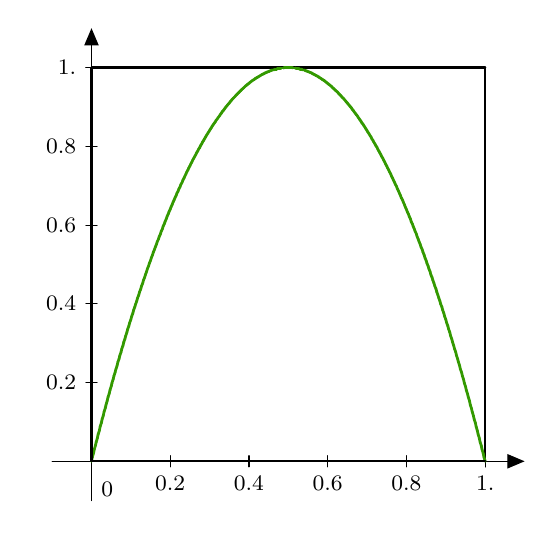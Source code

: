 \definecolor{ttzzqq}{rgb}{0.2,0.6,0.}
\begin{tikzpicture}[line cap=round,line join=round,>=triangle 45,x=5.0cm,y=5.0cm]
\draw[->,color=black] (-0.1,0.) -- (1.1,0.);
\foreach \x in {,0.2,0.4,0.6,0.8,1.}
\draw[shift={(\x,0)},color=black] (0pt,2pt) -- (0pt,-2pt) node[below] {\footnotesize $\x$};
\draw[->,color=black] (0.,-0.1) -- (0.,1.1);
\foreach \y in {,0.2,0.4,0.6,0.8,1.}
\draw[shift={(0,\y)},color=black] (2pt,0pt) -- (-2pt,0pt) node[left] {\footnotesize $\y$};
\draw[color=black] (0pt,-10pt) node[right] {\footnotesize $0$};
\clip(-0.1,-0.1) rectangle (1.1,1.1);
\draw [line width=0.8pt] (0.,1.)-- (1.,1.);
\draw [line width=0.8pt] (1.,1.)-- (1.,0.);
\draw[line width=1pt,color=ttzzqq] (8.0E-7,0.0) -- (0.0,0.0);
\draw[line width=1pt,color=ttzzqq] (0.0,0.0) -- (0.002,0.01);
\draw[line width=1pt,color=ttzzqq] (0.002,0.01) -- (0.005,0.02);
\draw[line width=1pt,color=ttzzqq] (0.005,0.02) -- (0.007,0.03);
\draw[line width=1pt,color=ttzzqq] (0.007,0.03) -- (0.01,0.04);
\draw[line width=1pt,color=ttzzqq] (0.01,0.04) -- (0.012,0.049);
\draw[line width=1pt,color=ttzzqq] (0.012,0.049) -- (0.015,0.059);
\draw[line width=1pt,color=ttzzqq] (0.015,0.059) -- (0.017,0.069);
\draw[line width=1pt,color=ttzzqq] (0.017,0.069) -- (0.02,0.078);
\draw[line width=1pt,color=ttzzqq] (0.02,0.078) -- (0.022,0.088);
\draw[line width=1pt,color=ttzzqq] (0.022,0.088) -- (0.025,0.097);
\draw[line width=1pt,color=ttzzqq] (0.025,0.097) -- (0.027,0.107);
\draw[line width=1pt,color=ttzzqq] (0.027,0.107) -- (0.03,0.116);
\draw[line width=1pt,color=ttzzqq] (0.03,0.116) -- (0.032,0.126);
\draw[line width=1pt,color=ttzzqq] (0.032,0.126) -- (0.035,0.135);
\draw[line width=1pt,color=ttzzqq] (0.035,0.135) -- (0.037,0.144);
\draw[line width=1pt,color=ttzzqq] (0.037,0.144) -- (0.04,0.154);
\draw[line width=1pt,color=ttzzqq] (0.04,0.154) -- (0.042,0.163);
\draw[line width=1pt,color=ttzzqq] (0.042,0.163) -- (0.045,0.172);
\draw[line width=1pt,color=ttzzqq] (0.045,0.172) -- (0.047,0.181);
\draw[line width=1pt,color=ttzzqq] (0.047,0.181) -- (0.05,0.19);
\draw[line width=1pt,color=ttzzqq] (0.05,0.19) -- (0.052,0.199);
\draw[line width=1pt,color=ttzzqq] (0.052,0.199) -- (0.055,0.208);
\draw[line width=1pt,color=ttzzqq] (0.055,0.208) -- (0.057,0.217);
\draw[line width=1pt,color=ttzzqq] (0.057,0.217) -- (0.06,0.226);
\draw[line width=1pt,color=ttzzqq] (0.06,0.226) -- (0.062,0.234);
\draw[line width=1pt,color=ttzzqq] (0.062,0.234) -- (0.065,0.243);
\draw[line width=1pt,color=ttzzqq] (0.065,0.243) -- (0.067,0.252);
\draw[line width=1pt,color=ttzzqq] (0.067,0.252) -- (0.07,0.26);
\draw[line width=1pt,color=ttzzqq] (0.07,0.26) -- (0.072,0.269);
\draw[line width=1pt,color=ttzzqq] (0.072,0.269) -- (0.075,0.277);
\draw[line width=1pt,color=ttzzqq] (0.075,0.277) -- (0.077,0.286);
\draw[line width=1pt,color=ttzzqq] (0.077,0.286) -- (0.08,0.294);
\draw[line width=1pt,color=ttzzqq] (0.08,0.294) -- (0.082,0.303);
\draw[line width=1pt,color=ttzzqq] (0.082,0.303) -- (0.085,0.311);
\draw[line width=1pt,color=ttzzqq] (0.085,0.311) -- (0.087,0.319);
\draw[line width=1pt,color=ttzzqq] (0.087,0.319) -- (0.09,0.328);
\draw[line width=1pt,color=ttzzqq] (0.09,0.328) -- (0.092,0.336);
\draw[line width=1pt,color=ttzzqq] (0.092,0.336) -- (0.095,0.344);
\draw[line width=1pt,color=ttzzqq] (0.095,0.344) -- (0.097,0.352);
\draw[line width=1pt,color=ttzzqq] (0.097,0.352) -- (0.1,0.36);
\draw[line width=1pt,color=ttzzqq] (0.1,0.36) -- (0.102,0.368);
\draw[line width=1pt,color=ttzzqq] (0.102,0.368) -- (0.105,0.376);
\draw[line width=1pt,color=ttzzqq] (0.105,0.376) -- (0.107,0.384);
\draw[line width=1pt,color=ttzzqq] (0.107,0.384) -- (0.11,0.392);
\draw[line width=1pt,color=ttzzqq] (0.11,0.392) -- (0.112,0.399);
\draw[line width=1pt,color=ttzzqq] (0.112,0.399) -- (0.115,0.407);
\draw[line width=1pt,color=ttzzqq] (0.115,0.407) -- (0.117,0.415);
\draw[line width=1pt,color=ttzzqq] (0.117,0.415) -- (0.12,0.422);
\draw[line width=1pt,color=ttzzqq] (0.12,0.422) -- (0.122,0.43);
\draw[line width=1pt,color=ttzzqq] (0.122,0.43) -- (0.125,0.437);
\draw[line width=1pt,color=ttzzqq] (0.125,0.437) -- (0.127,0.445);
\draw[line width=1pt,color=ttzzqq] (0.127,0.445) -- (0.13,0.452);
\draw[line width=1pt,color=ttzzqq] (0.13,0.452) -- (0.132,0.46);
\draw[line width=1pt,color=ttzzqq] (0.132,0.46) -- (0.135,0.467);
\draw[line width=1pt,color=ttzzqq] (0.135,0.467) -- (0.137,0.474);
\draw[line width=1pt,color=ttzzqq] (0.137,0.474) -- (0.14,0.482);
\draw[line width=1pt,color=ttzzqq] (0.14,0.482) -- (0.142,0.489);
\draw[line width=1pt,color=ttzzqq] (0.142,0.489) -- (0.145,0.496);
\draw[line width=1pt,color=ttzzqq] (0.145,0.496) -- (0.147,0.503);
\draw[line width=1pt,color=ttzzqq] (0.147,0.503) -- (0.15,0.51);
\draw[line width=1pt,color=ttzzqq] (0.15,0.51) -- (0.152,0.517);
\draw[line width=1pt,color=ttzzqq] (0.152,0.517) -- (0.155,0.524);
\draw[line width=1pt,color=ttzzqq] (0.155,0.524) -- (0.157,0.531);
\draw[line width=1pt,color=ttzzqq] (0.157,0.531) -- (0.16,0.538);
\draw[line width=1pt,color=ttzzqq] (0.16,0.538) -- (0.162,0.544);
\draw[line width=1pt,color=ttzzqq] (0.162,0.544) -- (0.165,0.551);
\draw[line width=1pt,color=ttzzqq] (0.165,0.551) -- (0.167,0.558);
\draw[line width=1pt,color=ttzzqq] (0.167,0.558) -- (0.17,0.564);
\draw[line width=1pt,color=ttzzqq] (0.17,0.564) -- (0.172,0.571);
\draw[line width=1pt,color=ttzzqq] (0.172,0.571) -- (0.175,0.577);
\draw[line width=1pt,color=ttzzqq] (0.175,0.577) -- (0.177,0.584);
\draw[line width=1pt,color=ttzzqq] (0.177,0.584) -- (0.18,0.59);
\draw[line width=1pt,color=ttzzqq] (0.18,0.59) -- (0.182,0.597);
\draw[line width=1pt,color=ttzzqq] (0.182,0.597) -- (0.185,0.603);
\draw[line width=1pt,color=ttzzqq] (0.185,0.603) -- (0.187,0.609);
\draw[line width=1pt,color=ttzzqq] (0.187,0.609) -- (0.19,0.616);
\draw[line width=1pt,color=ttzzqq] (0.19,0.616) -- (0.192,0.622);
\draw[line width=1pt,color=ttzzqq] (0.192,0.622) -- (0.195,0.628);
\draw[line width=1pt,color=ttzzqq] (0.195,0.628) -- (0.197,0.634);
\draw[line width=1pt,color=ttzzqq] (0.197,0.634) -- (0.2,0.64);
\draw[line width=1pt,color=ttzzqq] (0.2,0.64) -- (0.202,0.646);
\draw[line width=1pt,color=ttzzqq] (0.202,0.646) -- (0.205,0.652);
\draw[line width=1pt,color=ttzzqq] (0.205,0.652) -- (0.207,0.658);
\draw[line width=1pt,color=ttzzqq] (0.207,0.658) -- (0.21,0.664);
\draw[line width=1pt,color=ttzzqq] (0.21,0.664) -- (0.212,0.669);
\draw[line width=1pt,color=ttzzqq] (0.212,0.669) -- (0.215,0.675);
\draw[line width=1pt,color=ttzzqq] (0.215,0.675) -- (0.217,0.681);
\draw[line width=1pt,color=ttzzqq] (0.217,0.681) -- (0.22,0.686);
\draw[line width=1pt,color=ttzzqq] (0.22,0.686) -- (0.222,0.692);
\draw[line width=1pt,color=ttzzqq] (0.222,0.692) -- (0.225,0.697);
\draw[line width=1pt,color=ttzzqq] (0.225,0.697) -- (0.227,0.703);
\draw[line width=1pt,color=ttzzqq] (0.227,0.703) -- (0.23,0.708);
\draw[line width=1pt,color=ttzzqq] (0.23,0.708) -- (0.232,0.714);
\draw[line width=1pt,color=ttzzqq] (0.232,0.714) -- (0.235,0.719);
\draw[line width=1pt,color=ttzzqq] (0.235,0.719) -- (0.237,0.724);
\draw[line width=1pt,color=ttzzqq] (0.237,0.724) -- (0.24,0.73);
\draw[line width=1pt,color=ttzzqq] (0.24,0.73) -- (0.242,0.735);
\draw[line width=1pt,color=ttzzqq] (0.242,0.735) -- (0.245,0.74);
\draw[line width=1pt,color=ttzzqq] (0.245,0.74) -- (0.247,0.745);
\draw[line width=1pt,color=ttzzqq] (0.247,0.745) -- (0.25,0.75);
\draw[line width=1pt,color=ttzzqq] (0.25,0.75) -- (0.252,0.755);
\draw[line width=1pt,color=ttzzqq] (0.252,0.755) -- (0.255,0.76);
\draw[line width=1pt,color=ttzzqq] (0.255,0.76) -- (0.257,0.765);
\draw[line width=1pt,color=ttzzqq] (0.257,0.765) -- (0.26,0.77);
\draw[line width=1pt,color=ttzzqq] (0.26,0.77) -- (0.262,0.774);
\draw[line width=1pt,color=ttzzqq] (0.262,0.774) -- (0.265,0.779);
\draw[line width=1pt,color=ttzzqq] (0.265,0.779) -- (0.267,0.784);
\draw[line width=1pt,color=ttzzqq] (0.267,0.784) -- (0.27,0.788);
\draw[line width=1pt,color=ttzzqq] (0.27,0.788) -- (0.272,0.793);
\draw[line width=1pt,color=ttzzqq] (0.272,0.793) -- (0.275,0.797);
\draw[line width=1pt,color=ttzzqq] (0.275,0.797) -- (0.277,0.802);
\draw[line width=1pt,color=ttzzqq] (0.277,0.802) -- (0.28,0.806);
\draw[line width=1pt,color=ttzzqq] (0.28,0.806) -- (0.282,0.811);
\draw[line width=1pt,color=ttzzqq] (0.282,0.811) -- (0.285,0.815);
\draw[line width=1pt,color=ttzzqq] (0.285,0.815) -- (0.287,0.819);
\draw[line width=1pt,color=ttzzqq] (0.287,0.819) -- (0.29,0.824);
\draw[line width=1pt,color=ttzzqq] (0.29,0.824) -- (0.292,0.828);
\draw[line width=1pt,color=ttzzqq] (0.292,0.828) -- (0.295,0.832);
\draw[line width=1pt,color=ttzzqq] (0.295,0.832) -- (0.297,0.836);
\draw[line width=1pt,color=ttzzqq] (0.297,0.836) -- (0.3,0.84);
\draw[line width=1pt,color=ttzzqq] (0.3,0.84) -- (0.302,0.844);
\draw[line width=1pt,color=ttzzqq] (0.302,0.844) -- (0.305,0.848);
\draw[line width=1pt,color=ttzzqq] (0.305,0.848) -- (0.307,0.852);
\draw[line width=1pt,color=ttzzqq] (0.307,0.852) -- (0.31,0.856);
\draw[line width=1pt,color=ttzzqq] (0.31,0.856) -- (0.312,0.859);
\draw[line width=1pt,color=ttzzqq] (0.312,0.859) -- (0.315,0.863);
\draw[line width=1pt,color=ttzzqq] (0.315,0.863) -- (0.317,0.867);
\draw[line width=1pt,color=ttzzqq] (0.317,0.867) -- (0.32,0.87);
\draw[line width=1pt,color=ttzzqq] (0.32,0.87) -- (0.322,0.874);
\draw[line width=1pt,color=ttzzqq] (0.322,0.874) -- (0.325,0.877);
\draw[line width=1pt,color=ttzzqq] (0.325,0.877) -- (0.327,0.881);
\draw[line width=1pt,color=ttzzqq] (0.327,0.881) -- (0.33,0.884);
\draw[line width=1pt,color=ttzzqq] (0.33,0.884) -- (0.332,0.888);
\draw[line width=1pt,color=ttzzqq] (0.332,0.888) -- (0.335,0.891);
\draw[line width=1pt,color=ttzzqq] (0.335,0.891) -- (0.337,0.894);
\draw[line width=1pt,color=ttzzqq] (0.337,0.894) -- (0.34,0.898);
\draw[line width=1pt,color=ttzzqq] (0.34,0.898) -- (0.342,0.901);
\draw[line width=1pt,color=ttzzqq] (0.342,0.901) -- (0.345,0.904);
\draw[line width=1pt,color=ttzzqq] (0.345,0.904) -- (0.347,0.907);
\draw[line width=1pt,color=ttzzqq] (0.347,0.907) -- (0.35,0.91);
\draw[line width=1pt,color=ttzzqq] (0.35,0.91) -- (0.352,0.913);
\draw[line width=1pt,color=ttzzqq] (0.352,0.913) -- (0.355,0.916);
\draw[line width=1pt,color=ttzzqq] (0.355,0.916) -- (0.357,0.919);
\draw[line width=1pt,color=ttzzqq] (0.357,0.919) -- (0.36,0.922);
\draw[line width=1pt,color=ttzzqq] (0.36,0.922) -- (0.362,0.924);
\draw[line width=1pt,color=ttzzqq] (0.362,0.924) -- (0.365,0.927);
\draw[line width=1pt,color=ttzzqq] (0.365,0.927) -- (0.367,0.93);
\draw[line width=1pt,color=ttzzqq] (0.367,0.93) -- (0.37,0.932);
\draw[line width=1pt,color=ttzzqq] (0.37,0.932) -- (0.372,0.935);
\draw[line width=1pt,color=ttzzqq] (0.372,0.935) -- (0.375,0.937);
\draw[line width=1pt,color=ttzzqq] (0.375,0.937) -- (0.377,0.94);
\draw[line width=1pt,color=ttzzqq] (0.377,0.94) -- (0.38,0.942);
\draw[line width=1pt,color=ttzzqq] (0.38,0.942) -- (0.382,0.945);
\draw[line width=1pt,color=ttzzqq] (0.382,0.945) -- (0.385,0.947);
\draw[line width=1pt,color=ttzzqq] (0.385,0.947) -- (0.387,0.949);
\draw[line width=1pt,color=ttzzqq] (0.387,0.949) -- (0.39,0.952);
\draw[line width=1pt,color=ttzzqq] (0.39,0.952) -- (0.392,0.954);
\draw[line width=1pt,color=ttzzqq] (0.392,0.954) -- (0.395,0.956);
\draw[line width=1pt,color=ttzzqq] (0.395,0.956) -- (0.397,0.958);
\draw[line width=1pt,color=ttzzqq] (0.397,0.958) -- (0.4,0.96);
\draw[line width=1pt,color=ttzzqq] (0.4,0.96) -- (0.402,0.962);
\draw[line width=1pt,color=ttzzqq] (0.402,0.962) -- (0.405,0.964);
\draw[line width=1pt,color=ttzzqq] (0.405,0.964) -- (0.407,0.966);
\draw[line width=1pt,color=ttzzqq] (0.407,0.966) -- (0.41,0.968);
\draw[line width=1pt,color=ttzzqq] (0.41,0.968) -- (0.412,0.969);
\draw[line width=1pt,color=ttzzqq] (0.412,0.969) -- (0.415,0.971);
\draw[line width=1pt,color=ttzzqq] (0.415,0.971) -- (0.417,0.973);
\draw[line width=1pt,color=ttzzqq] (0.417,0.973) -- (0.42,0.974);
\draw[line width=1pt,color=ttzzqq] (0.42,0.974) -- (0.422,0.976);
\draw[line width=1pt,color=ttzzqq] (0.422,0.976) -- (0.425,0.977);
\draw[line width=1pt,color=ttzzqq] (0.425,0.977) -- (0.427,0.979);
\draw[line width=1pt,color=ttzzqq] (0.427,0.979) -- (0.43,0.98);
\draw[line width=1pt,color=ttzzqq] (0.43,0.98) -- (0.432,0.982);
\draw[line width=1pt,color=ttzzqq] (0.432,0.982) -- (0.435,0.983);
\draw[line width=1pt,color=ttzzqq] (0.435,0.983) -- (0.437,0.984);
\draw[line width=1pt,color=ttzzqq] (0.437,0.984) -- (0.44,0.986);
\draw[line width=1pt,color=ttzzqq] (0.44,0.986) -- (0.442,0.987);
\draw[line width=1pt,color=ttzzqq] (0.442,0.987) -- (0.445,0.988);
\draw[line width=1pt,color=ttzzqq] (0.445,0.988) -- (0.447,0.989);
\draw[line width=1pt,color=ttzzqq] (0.447,0.989) -- (0.45,0.99);
\draw[line width=1pt,color=ttzzqq] (0.45,0.99) -- (0.452,0.991);
\draw[line width=1pt,color=ttzzqq] (0.452,0.991) -- (0.455,0.992);
\draw[line width=1pt,color=ttzzqq] (0.455,0.992) -- (0.457,0.993);
\draw[line width=1pt,color=ttzzqq] (0.457,0.993) -- (0.46,0.994);
\draw[line width=1pt,color=ttzzqq] (0.46,0.994) -- (0.462,0.994);
\draw[line width=1pt,color=ttzzqq] (0.462,0.994) -- (0.465,0.995);
\draw[line width=1pt,color=ttzzqq] (0.465,0.995) -- (0.467,0.996);
\draw[line width=1pt,color=ttzzqq] (0.467,0.996) -- (0.47,0.996);
\draw[line width=1pt,color=ttzzqq] (0.47,0.996) -- (0.472,0.997);
\draw[line width=1pt,color=ttzzqq] (0.472,0.997) -- (0.475,0.997);
\draw[line width=1pt,color=ttzzqq] (0.475,0.997) -- (0.477,0.998);
\draw[line width=1pt,color=ttzzqq] (0.477,0.998) -- (0.48,0.998);
\draw[line width=1pt,color=ttzzqq] (0.48,0.998) -- (0.482,0.999);
\draw[line width=1pt,color=ttzzqq] (0.482,0.999) -- (0.485,0.999);
\draw[line width=1pt,color=ttzzqq] (0.485,0.999) -- (0.487,0.999);
\draw[line width=1pt,color=ttzzqq] (0.487,0.999) -- (0.49,1.0);
\draw[line width=1pt,color=ttzzqq] (0.49,1.0) -- (0.492,1.0);
\draw[line width=1pt,color=ttzzqq] (0.492,1.0) -- (0.495,1.0);
\draw[line width=1pt,color=ttzzqq] (0.495,1.0) -- (0.497,1.0);
\draw[line width=1pt,color=ttzzqq] (0.497,1.0) -- (0.5,1.0);
\draw[line width=1pt,color=ttzzqq] (0.5,1.0) -- (0.502,1.0);
\draw[line width=1pt,color=ttzzqq] (0.502,1.0) -- (0.505,1.0);
\draw[line width=1pt,color=ttzzqq] (0.505,1.0) -- (0.507,1.0);
\draw[line width=1pt,color=ttzzqq] (0.507,1.0) -- (0.51,1.0);
\draw[line width=1pt,color=ttzzqq] (0.51,1.0) -- (0.512,0.999);
\draw[line width=1pt,color=ttzzqq] (0.512,0.999) -- (0.515,0.999);
\draw[line width=1pt,color=ttzzqq] (0.515,0.999) -- (0.517,0.999);
\draw[line width=1pt,color=ttzzqq] (0.517,0.999) -- (0.52,0.998);
\draw[line width=1pt,color=ttzzqq] (0.52,0.998) -- (0.522,0.998);
\draw[line width=1pt,color=ttzzqq] (0.522,0.998) -- (0.525,0.998);
\draw[line width=1pt,color=ttzzqq] (0.525,0.998) -- (0.527,0.997);
\draw[line width=1pt,color=ttzzqq] (0.527,0.997) -- (0.53,0.996);
\draw[line width=1pt,color=ttzzqq] (0.53,0.996) -- (0.532,0.996);
\draw[line width=1pt,color=ttzzqq] (0.532,0.996) -- (0.535,0.995);
\draw[line width=1pt,color=ttzzqq] (0.535,0.995) -- (0.537,0.994);
\draw[line width=1pt,color=ttzzqq] (0.537,0.994) -- (0.54,0.994);
\draw[line width=1pt,color=ttzzqq] (0.54,0.994) -- (0.542,0.993);
\draw[line width=1pt,color=ttzzqq] (0.542,0.993) -- (0.545,0.992);
\draw[line width=1pt,color=ttzzqq] (0.545,0.992) -- (0.547,0.991);
\draw[line width=1pt,color=ttzzqq] (0.547,0.991) -- (0.55,0.99);
\draw[line width=1pt,color=ttzzqq] (0.55,0.99) -- (0.552,0.989);
\draw[line width=1pt,color=ttzzqq] (0.552,0.989) -- (0.555,0.988);
\draw[line width=1pt,color=ttzzqq] (0.555,0.988) -- (0.557,0.987);
\draw[line width=1pt,color=ttzzqq] (0.557,0.987) -- (0.56,0.986);
\draw[line width=1pt,color=ttzzqq] (0.56,0.986) -- (0.562,0.984);
\draw[line width=1pt,color=ttzzqq] (0.562,0.984) -- (0.565,0.983);
\draw[line width=1pt,color=ttzzqq] (0.565,0.983) -- (0.567,0.982);
\draw[line width=1pt,color=ttzzqq] (0.567,0.982) -- (0.57,0.98);
\draw[line width=1pt,color=ttzzqq] (0.57,0.98) -- (0.572,0.979);
\draw[line width=1pt,color=ttzzqq] (0.572,0.979) -- (0.575,0.978);
\draw[line width=1pt,color=ttzzqq] (0.575,0.978) -- (0.577,0.976);
\draw[line width=1pt,color=ttzzqq] (0.577,0.976) -- (0.58,0.974);
\draw[line width=1pt,color=ttzzqq] (0.58,0.974) -- (0.582,0.973);
\draw[line width=1pt,color=ttzzqq] (0.582,0.973) -- (0.585,0.971);
\draw[line width=1pt,color=ttzzqq] (0.585,0.971) -- (0.587,0.969);
\draw[line width=1pt,color=ttzzqq] (0.587,0.969) -- (0.59,0.968);
\draw[line width=1pt,color=ttzzqq] (0.59,0.968) -- (0.592,0.966);
\draw[line width=1pt,color=ttzzqq] (0.592,0.966) -- (0.595,0.964);
\draw[line width=1pt,color=ttzzqq] (0.595,0.964) -- (0.597,0.962);
\draw[line width=1pt,color=ttzzqq] (0.597,0.962) -- (0.6,0.96);
\draw[line width=1pt,color=ttzzqq] (0.6,0.96) -- (0.602,0.958);
\draw[line width=1pt,color=ttzzqq] (0.602,0.958) -- (0.605,0.956);
\draw[line width=1pt,color=ttzzqq] (0.605,0.956) -- (0.607,0.954);
\draw[line width=1pt,color=ttzzqq] (0.607,0.954) -- (0.61,0.952);
\draw[line width=1pt,color=ttzzqq] (0.61,0.952) -- (0.612,0.949);
\draw[line width=1pt,color=ttzzqq] (0.612,0.949) -- (0.615,0.947);
\draw[line width=1pt,color=ttzzqq] (0.615,0.947) -- (0.617,0.945);
\draw[line width=1pt,color=ttzzqq] (0.617,0.945) -- (0.62,0.942);
\draw[line width=1pt,color=ttzzqq] (0.62,0.942) -- (0.622,0.94);
\draw[line width=1pt,color=ttzzqq] (0.622,0.94) -- (0.625,0.938);
\draw[line width=1pt,color=ttzzqq] (0.625,0.938) -- (0.627,0.935);
\draw[line width=1pt,color=ttzzqq] (0.627,0.935) -- (0.63,0.932);
\draw[line width=1pt,color=ttzzqq] (0.63,0.932) -- (0.632,0.93);
\draw[line width=1pt,color=ttzzqq] (0.632,0.93) -- (0.635,0.927);
\draw[line width=1pt,color=ttzzqq] (0.635,0.927) -- (0.637,0.924);
\draw[line width=1pt,color=ttzzqq] (0.637,0.924) -- (0.64,0.922);
\draw[line width=1pt,color=ttzzqq] (0.64,0.922) -- (0.642,0.919);
\draw[line width=1pt,color=ttzzqq] (0.642,0.919) -- (0.645,0.916);
\draw[line width=1pt,color=ttzzqq] (0.645,0.916) -- (0.647,0.913);
\draw[line width=1pt,color=ttzzqq] (0.647,0.913) -- (0.65,0.91);
\draw[line width=1pt,color=ttzzqq] (0.65,0.91) -- (0.652,0.907);
\draw[line width=1pt,color=ttzzqq] (0.652,0.907) -- (0.655,0.904);
\draw[line width=1pt,color=ttzzqq] (0.655,0.904) -- (0.657,0.901);
\draw[line width=1pt,color=ttzzqq] (0.657,0.901) -- (0.66,0.898);
\draw[line width=1pt,color=ttzzqq] (0.66,0.898) -- (0.662,0.894);
\draw[line width=1pt,color=ttzzqq] (0.662,0.894) -- (0.665,0.891);
\draw[line width=1pt,color=ttzzqq] (0.665,0.891) -- (0.667,0.888);
\draw[line width=1pt,color=ttzzqq] (0.667,0.888) -- (0.67,0.884);
\draw[line width=1pt,color=ttzzqq] (0.67,0.884) -- (0.672,0.881);
\draw[line width=1pt,color=ttzzqq] (0.672,0.881) -- (0.675,0.878);
\draw[line width=1pt,color=ttzzqq] (0.675,0.878) -- (0.677,0.874);
\draw[line width=1pt,color=ttzzqq] (0.677,0.874) -- (0.68,0.87);
\draw[line width=1pt,color=ttzzqq] (0.68,0.87) -- (0.682,0.867);
\draw[line width=1pt,color=ttzzqq] (0.682,0.867) -- (0.685,0.863);
\draw[line width=1pt,color=ttzzqq] (0.685,0.863) -- (0.687,0.859);
\draw[line width=1pt,color=ttzzqq] (0.687,0.859) -- (0.69,0.856);
\draw[line width=1pt,color=ttzzqq] (0.69,0.856) -- (0.692,0.852);
\draw[line width=1pt,color=ttzzqq] (0.692,0.852) -- (0.695,0.848);
\draw[line width=1pt,color=ttzzqq] (0.695,0.848) -- (0.697,0.844);
\draw[line width=1pt,color=ttzzqq] (0.697,0.844) -- (0.7,0.84);
\draw[line width=1pt,color=ttzzqq] (0.7,0.84) -- (0.702,0.836);
\draw[line width=1pt,color=ttzzqq] (0.702,0.836) -- (0.705,0.832);
\draw[line width=1pt,color=ttzzqq] (0.705,0.832) -- (0.707,0.828);
\draw[line width=1pt,color=ttzzqq] (0.707,0.828) -- (0.71,0.824);
\draw[line width=1pt,color=ttzzqq] (0.71,0.824) -- (0.712,0.819);
\draw[line width=1pt,color=ttzzqq] (0.712,0.819) -- (0.715,0.815);
\draw[line width=1pt,color=ttzzqq] (0.715,0.815) -- (0.717,0.811);
\draw[line width=1pt,color=ttzzqq] (0.717,0.811) -- (0.72,0.806);
\draw[line width=1pt,color=ttzzqq] (0.72,0.806) -- (0.722,0.802);
\draw[line width=1pt,color=ttzzqq] (0.722,0.802) -- (0.725,0.798);
\draw[line width=1pt,color=ttzzqq] (0.725,0.798) -- (0.727,0.793);
\draw[line width=1pt,color=ttzzqq] (0.727,0.793) -- (0.73,0.788);
\draw[line width=1pt,color=ttzzqq] (0.73,0.788) -- (0.732,0.784);
\draw[line width=1pt,color=ttzzqq] (0.732,0.784) -- (0.735,0.779);
\draw[line width=1pt,color=ttzzqq] (0.735,0.779) -- (0.737,0.774);
\draw[line width=1pt,color=ttzzqq] (0.737,0.774) -- (0.74,0.77);
\draw[line width=1pt,color=ttzzqq] (0.74,0.77) -- (0.742,0.765);
\draw[line width=1pt,color=ttzzqq] (0.742,0.765) -- (0.745,0.76);
\draw[line width=1pt,color=ttzzqq] (0.745,0.76) -- (0.747,0.755);
\draw[line width=1pt,color=ttzzqq] (0.747,0.755) -- (0.75,0.75);
\draw[line width=1pt,color=ttzzqq] (0.75,0.75) -- (0.752,0.745);
\draw[line width=1pt,color=ttzzqq] (0.752,0.745) -- (0.755,0.74);
\draw[line width=1pt,color=ttzzqq] (0.755,0.74) -- (0.757,0.735);
\draw[line width=1pt,color=ttzzqq] (0.757,0.735) -- (0.76,0.73);
\draw[line width=1pt,color=ttzzqq] (0.76,0.73) -- (0.762,0.724);
\draw[line width=1pt,color=ttzzqq] (0.762,0.724) -- (0.765,0.719);
\draw[line width=1pt,color=ttzzqq] (0.765,0.719) -- (0.767,0.714);
\draw[line width=1pt,color=ttzzqq] (0.767,0.714) -- (0.77,0.708);
\draw[line width=1pt,color=ttzzqq] (0.77,0.708) -- (0.772,0.703);
\draw[line width=1pt,color=ttzzqq] (0.772,0.703) -- (0.775,0.698);
\draw[line width=1pt,color=ttzzqq] (0.775,0.698) -- (0.777,0.692);
\draw[line width=1pt,color=ttzzqq] (0.777,0.692) -- (0.78,0.686);
\draw[line width=1pt,color=ttzzqq] (0.78,0.686) -- (0.782,0.681);
\draw[line width=1pt,color=ttzzqq] (0.782,0.681) -- (0.785,0.675);
\draw[line width=1pt,color=ttzzqq] (0.785,0.675) -- (0.787,0.669);
\draw[line width=1pt,color=ttzzqq] (0.787,0.669) -- (0.79,0.664);
\draw[line width=1pt,color=ttzzqq] (0.79,0.664) -- (0.792,0.658);
\draw[line width=1pt,color=ttzzqq] (0.792,0.658) -- (0.795,0.652);
\draw[line width=1pt,color=ttzzqq] (0.795,0.652) -- (0.797,0.646);
\draw[line width=1pt,color=ttzzqq] (0.797,0.646) -- (0.8,0.64);
\draw[line width=1pt,color=ttzzqq] (0.8,0.64) -- (0.802,0.634);
\draw[line width=1pt,color=ttzzqq] (0.802,0.634) -- (0.805,0.628);
\draw[line width=1pt,color=ttzzqq] (0.805,0.628) -- (0.807,0.622);
\draw[line width=1pt,color=ttzzqq] (0.807,0.622) -- (0.81,0.616);
\draw[line width=1pt,color=ttzzqq] (0.81,0.616) -- (0.812,0.609);
\draw[line width=1pt,color=ttzzqq] (0.812,0.609) -- (0.815,0.603);
\draw[line width=1pt,color=ttzzqq] (0.815,0.603) -- (0.817,0.597);
\draw[line width=1pt,color=ttzzqq] (0.817,0.597) -- (0.82,0.59);
\draw[line width=1pt,color=ttzzqq] (0.82,0.59) -- (0.822,0.584);
\draw[line width=1pt,color=ttzzqq] (0.822,0.584) -- (0.825,0.578);
\draw[line width=1pt,color=ttzzqq] (0.825,0.578) -- (0.827,0.571);
\draw[line width=1pt,color=ttzzqq] (0.827,0.571) -- (0.83,0.564);
\draw[line width=1pt,color=ttzzqq] (0.83,0.564) -- (0.832,0.558);
\draw[line width=1pt,color=ttzzqq] (0.832,0.558) -- (0.835,0.551);
\draw[line width=1pt,color=ttzzqq] (0.835,0.551) -- (0.837,0.544);
\draw[line width=1pt,color=ttzzqq] (0.837,0.544) -- (0.84,0.538);
\draw[line width=1pt,color=ttzzqq] (0.84,0.538) -- (0.842,0.531);
\draw[line width=1pt,color=ttzzqq] (0.842,0.531) -- (0.845,0.524);
\draw[line width=1pt,color=ttzzqq] (0.845,0.524) -- (0.847,0.517);
\draw[line width=1pt,color=ttzzqq] (0.847,0.517) -- (0.85,0.51);
\draw[line width=1pt,color=ttzzqq] (0.85,0.51) -- (0.852,0.503);
\draw[line width=1pt,color=ttzzqq] (0.852,0.503) -- (0.855,0.496);
\draw[line width=1pt,color=ttzzqq] (0.855,0.496) -- (0.857,0.489);
\draw[line width=1pt,color=ttzzqq] (0.857,0.489) -- (0.86,0.482);
\draw[line width=1pt,color=ttzzqq] (0.86,0.482) -- (0.862,0.474);
\draw[line width=1pt,color=ttzzqq] (0.862,0.474) -- (0.865,0.467);
\draw[line width=1pt,color=ttzzqq] (0.865,0.467) -- (0.867,0.46);
\draw[line width=1pt,color=ttzzqq] (0.867,0.46) -- (0.87,0.452);
\draw[line width=1pt,color=ttzzqq] (0.87,0.452) -- (0.872,0.445);
\draw[line width=1pt,color=ttzzqq] (0.872,0.445) -- (0.875,0.438);
\draw[line width=1pt,color=ttzzqq] (0.875,0.438) -- (0.877,0.43);
\draw[line width=1pt,color=ttzzqq] (0.877,0.43) -- (0.88,0.422);
\draw[line width=1pt,color=ttzzqq] (0.88,0.422) -- (0.882,0.415);
\draw[line width=1pt,color=ttzzqq] (0.882,0.415) -- (0.885,0.407);
\draw[line width=1pt,color=ttzzqq] (0.885,0.407) -- (0.887,0.399);
\draw[line width=1pt,color=ttzzqq] (0.887,0.399) -- (0.89,0.392);
\draw[line width=1pt,color=ttzzqq] (0.89,0.392) -- (0.892,0.384);
\draw[line width=1pt,color=ttzzqq] (0.892,0.384) -- (0.895,0.376);
\draw[line width=1pt,color=ttzzqq] (0.895,0.376) -- (0.897,0.368);
\draw[line width=1pt,color=ttzzqq] (0.897,0.368) -- (0.9,0.36);
\draw[line width=1pt,color=ttzzqq] (0.9,0.36) -- (0.902,0.352);
\draw[line width=1pt,color=ttzzqq] (0.902,0.352) -- (0.905,0.344);
\draw[line width=1pt,color=ttzzqq] (0.905,0.344) -- (0.907,0.336);
\draw[line width=1pt,color=ttzzqq] (0.907,0.336) -- (0.91,0.328);
\draw[line width=1pt,color=ttzzqq] (0.91,0.328) -- (0.912,0.319);
\draw[line width=1pt,color=ttzzqq] (0.912,0.319) -- (0.915,0.311);
\draw[line width=1pt,color=ttzzqq] (0.915,0.311) -- (0.917,0.303);
\draw[line width=1pt,color=ttzzqq] (0.917,0.303) -- (0.92,0.294);
\draw[line width=1pt,color=ttzzqq] (0.92,0.294) -- (0.922,0.286);
\draw[line width=1pt,color=ttzzqq] (0.922,0.286) -- (0.925,0.278);
\draw[line width=1pt,color=ttzzqq] (0.925,0.278) -- (0.927,0.269);
\draw[line width=1pt,color=ttzzqq] (0.927,0.269) -- (0.93,0.26);
\draw[line width=1pt,color=ttzzqq] (0.93,0.26) -- (0.932,0.252);
\draw[line width=1pt,color=ttzzqq] (0.932,0.252) -- (0.935,0.243);
\draw[line width=1pt,color=ttzzqq] (0.935,0.243) -- (0.937,0.234);
\draw[line width=1pt,color=ttzzqq] (0.937,0.234) -- (0.94,0.226);
\draw[line width=1pt,color=ttzzqq] (0.94,0.226) -- (0.942,0.217);
\draw[line width=1pt,color=ttzzqq] (0.942,0.217) -- (0.945,0.208);
\draw[line width=1pt,color=ttzzqq] (0.945,0.208) -- (0.947,0.199);
\draw[line width=1pt,color=ttzzqq] (0.947,0.199) -- (0.95,0.19);
\draw[line width=1pt,color=ttzzqq] (0.95,0.19) -- (0.952,0.181);
\draw[line width=1pt,color=ttzzqq] (0.952,0.181) -- (0.955,0.172);
\draw[line width=1pt,color=ttzzqq] (0.955,0.172) -- (0.957,0.163);
\draw[line width=1pt,color=ttzzqq] (0.957,0.163) -- (0.96,0.154);
\draw[line width=1pt,color=ttzzqq] (0.96,0.154) -- (0.962,0.144);
\draw[line width=1pt,color=ttzzqq] (0.962,0.144) -- (0.965,0.135);
\draw[line width=1pt,color=ttzzqq] (0.965,0.135) -- (0.967,0.126);
\draw[line width=1pt,color=ttzzqq] (0.967,0.126) -- (0.97,0.116);
\draw[line width=1pt,color=ttzzqq] (0.97,0.116) -- (0.972,0.107);
\draw[line width=1pt,color=ttzzqq] (0.972,0.107) -- (0.975,0.098);
\draw[line width=1pt,color=ttzzqq] (0.975,0.098) -- (0.977,0.088);
\draw[line width=1pt,color=ttzzqq] (0.977,0.088) -- (0.98,0.078);
\draw[line width=1pt,color=ttzzqq] (0.98,0.078) -- (0.982,0.069);
\draw[line width=1pt,color=ttzzqq] (0.982,0.069) -- (0.985,0.059);
\draw[line width=1pt,color=ttzzqq] (0.985,0.059) -- (0.987,0.049);
\draw[line width=1pt,color=ttzzqq] (0.987,0.049) -- (0.99,0.04);
\draw[line width=1pt,color=ttzzqq] (0.99,0.04) -- (0.992,0.03);
\draw[line width=1pt,color=ttzzqq] (0.992,0.03) -- (0.995,0.02);
\draw[line width=1pt,color=ttzzqq] (0.995,0.02) -- (0.997,0.01);
\draw[line width=1pt,color=ttzzqq] (0.997,0.01) -- (1.0,0.0);
\draw [line width=0.8pt] (0.,1.)-- (0.,0.);
\draw [line width=0.8pt] (0.,0.)-- (1.,0.);
\end{tikzpicture}
